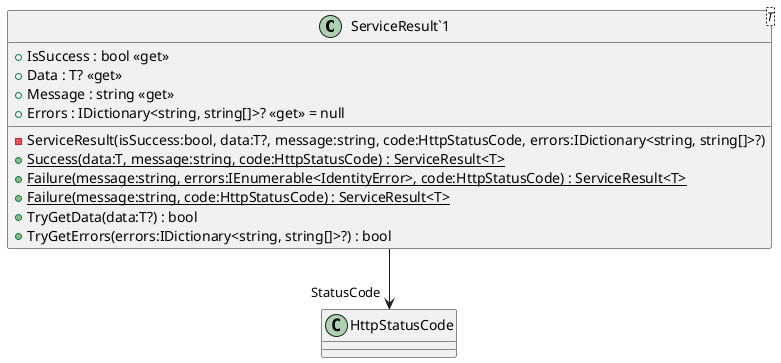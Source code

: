 @startuml
class "ServiceResult`1"<T> {
    + IsSuccess : bool <<get>>
    + Data : T? <<get>>
    + Message : string <<get>>
    + Errors : IDictionary<string, string[]>? <<get>> = null
    - ServiceResult(isSuccess:bool, data:T?, message:string, code:HttpStatusCode, errors:IDictionary<string, string[]>?)
    + {static} Success(data:T, message:string, code:HttpStatusCode) : ServiceResult<T>
    + {static} Failure(message:string, errors:IEnumerable<IdentityError>, code:HttpStatusCode) : ServiceResult<T>
    + {static} Failure(message:string, code:HttpStatusCode) : ServiceResult<T>
    + TryGetData(data:T?) : bool
    + TryGetErrors(errors:IDictionary<string, string[]>?) : bool
}
"ServiceResult`1" --> "StatusCode" HttpStatusCode
@enduml
